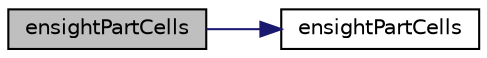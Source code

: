 digraph "ensightPartCells"
{
  bgcolor="transparent";
  edge [fontname="Helvetica",fontsize="10",labelfontname="Helvetica",labelfontsize="10"];
  node [fontname="Helvetica",fontsize="10",shape=record];
  rankdir="LR";
  Node7 [label="ensightPartCells",height=0.2,width=0.4,color="black", fillcolor="grey75", style="filled", fontcolor="black"];
  Node7 -> Node8 [color="midnightblue",fontsize="10",style="solid",fontname="Helvetica"];
  Node8 [label="ensightPartCells",height=0.2,width=0.4,color="black",URL="$a22053.html#a59cd285f3cac3ab5861b610ddd590b69",tooltip="Construct empty part with number and description. "];
}
